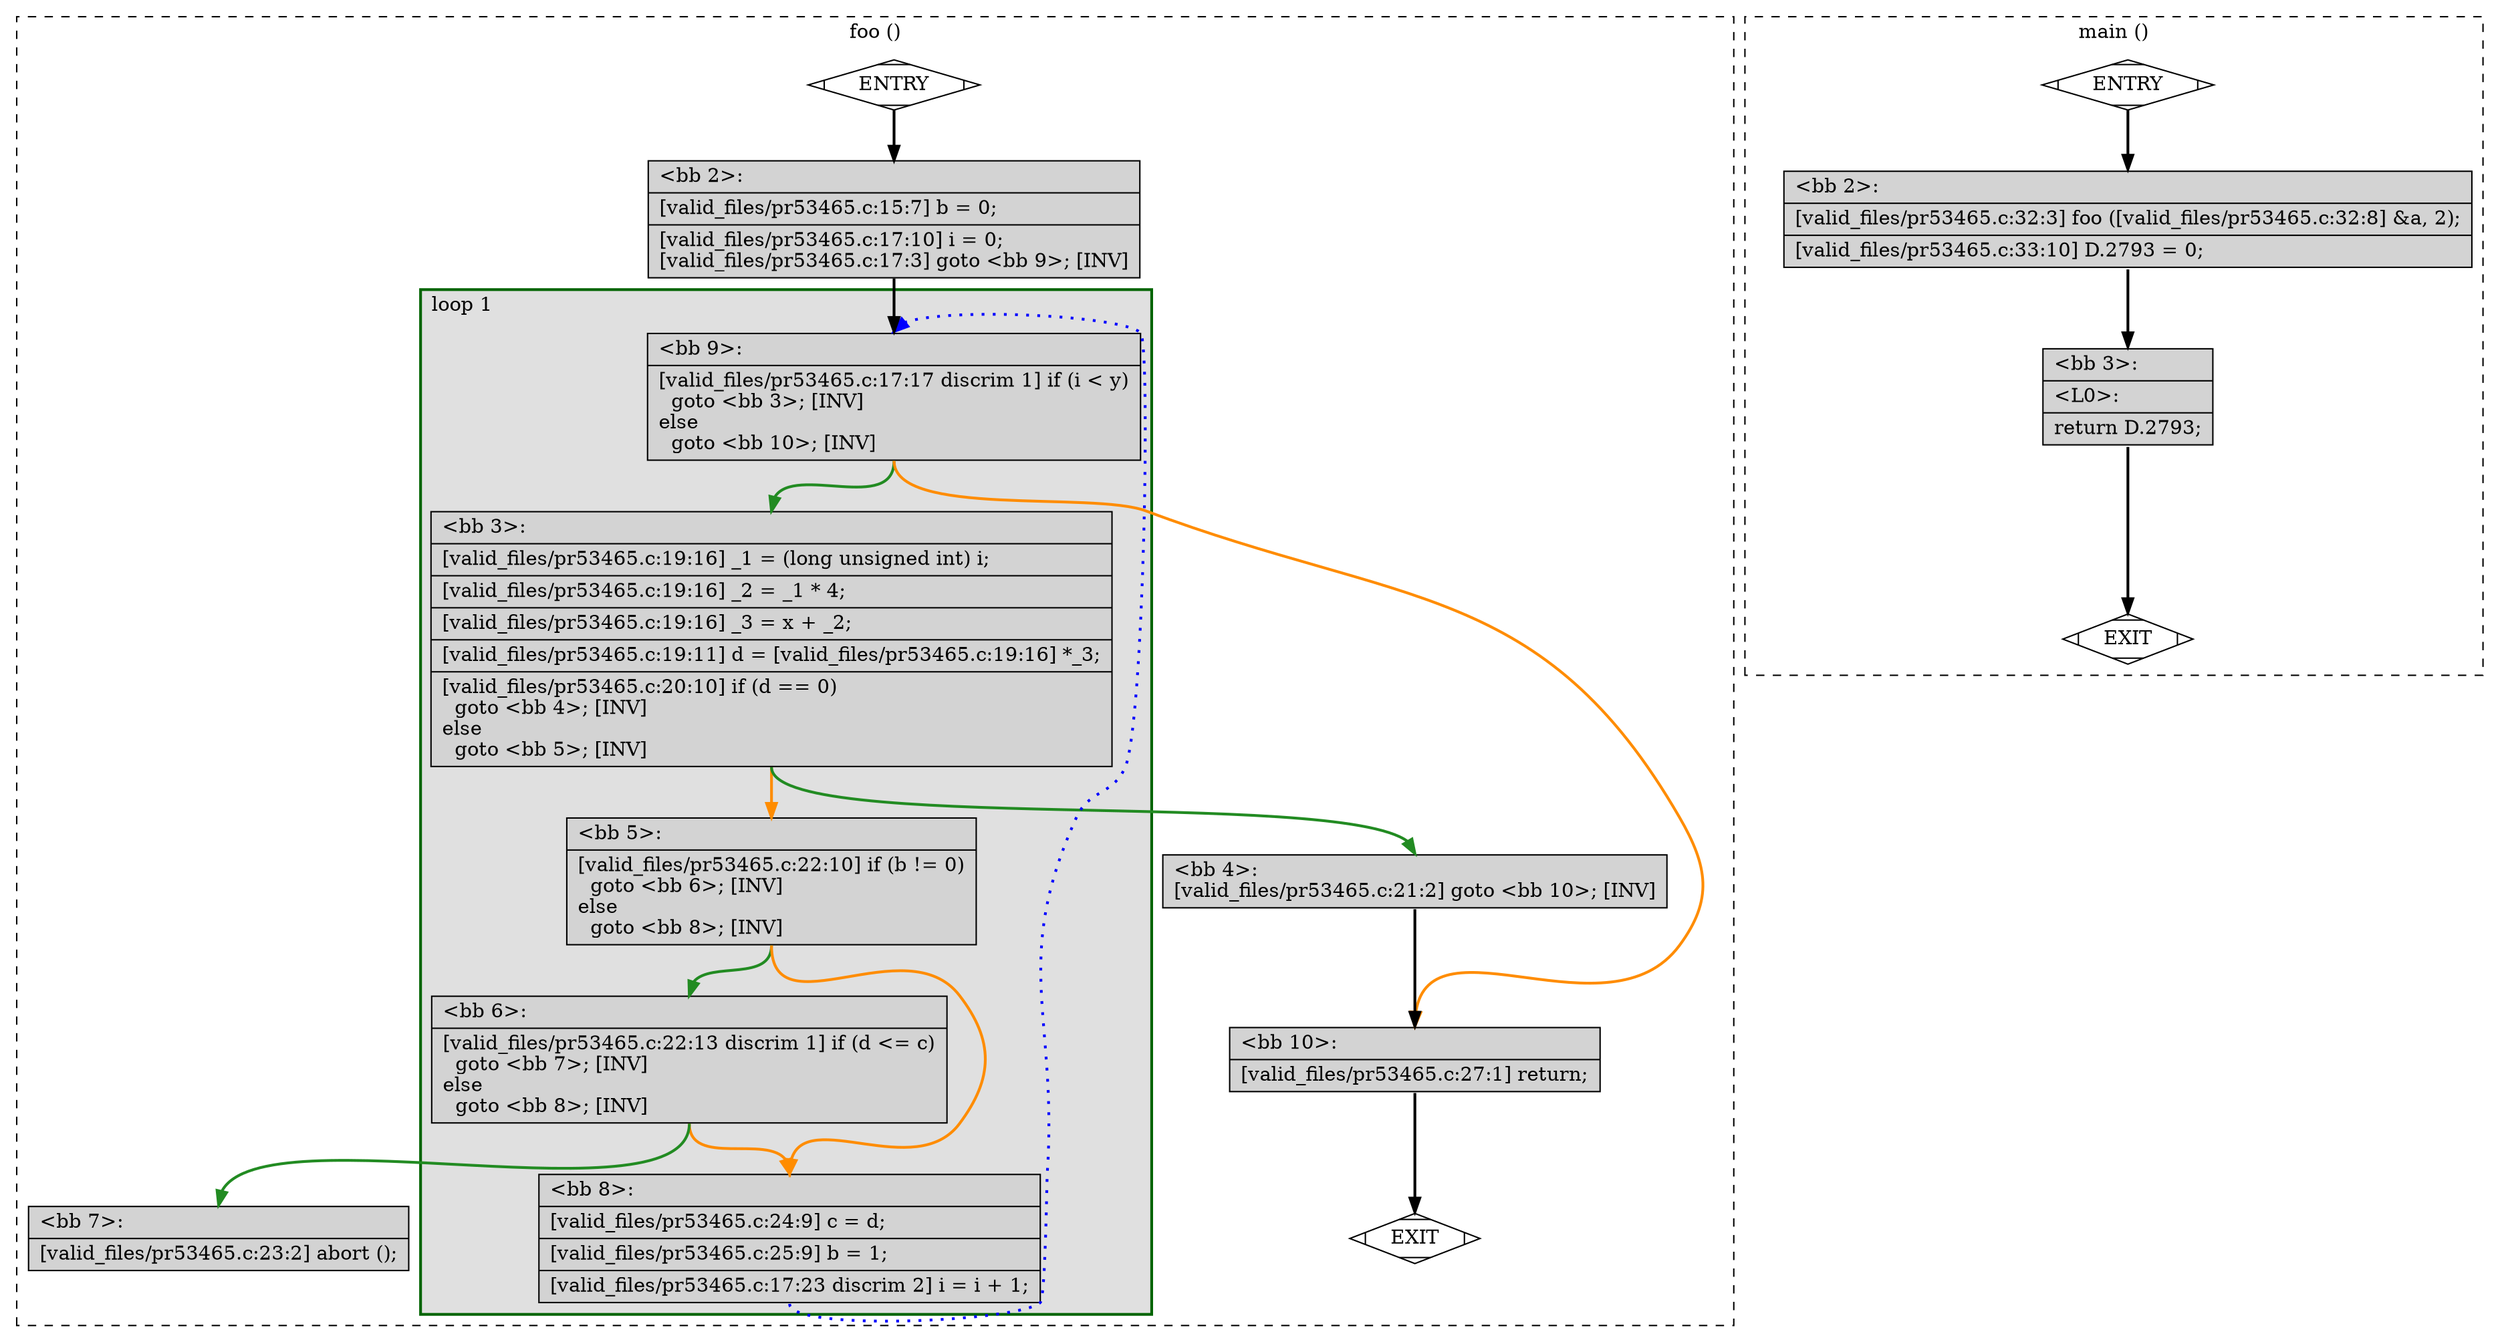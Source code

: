 digraph "a-pr53465.c.015t.cfg" {
overlap=false;
subgraph "cluster_foo" {
	style="dashed";
	color="black";
	label="foo ()";
	subgraph cluster_0_1 {
	style="filled";
	color="darkgreen";
	fillcolor="grey88";
	label="loop 1";
	labeljust=l;
	penwidth=2;
	fn_0_basic_block_9 [shape=record,style=filled,fillcolor=lightgrey,label="{\<bb\ 9\>:\l\
|[valid_files/pr53465.c:17:17\ discrim\ 1]\ if\ (i\ \<\ y)\l\
\ \ goto\ \<bb\ 3\>;\ [INV]\l\
else\l\
\ \ goto\ \<bb\ 10\>;\ [INV]\l\
}"];

	fn_0_basic_block_3 [shape=record,style=filled,fillcolor=lightgrey,label="{\<bb\ 3\>:\l\
|[valid_files/pr53465.c:19:16]\ _1\ =\ (long\ unsigned\ int)\ i;\l\
|[valid_files/pr53465.c:19:16]\ _2\ =\ _1\ *\ 4;\l\
|[valid_files/pr53465.c:19:16]\ _3\ =\ x\ +\ _2;\l\
|[valid_files/pr53465.c:19:11]\ d\ =\ [valid_files/pr53465.c:19:16]\ *_3;\l\
|[valid_files/pr53465.c:20:10]\ if\ (d\ ==\ 0)\l\
\ \ goto\ \<bb\ 4\>;\ [INV]\l\
else\l\
\ \ goto\ \<bb\ 5\>;\ [INV]\l\
}"];

	fn_0_basic_block_5 [shape=record,style=filled,fillcolor=lightgrey,label="{\<bb\ 5\>:\l\
|[valid_files/pr53465.c:22:10]\ if\ (b\ !=\ 0)\l\
\ \ goto\ \<bb\ 6\>;\ [INV]\l\
else\l\
\ \ goto\ \<bb\ 8\>;\ [INV]\l\
}"];

	fn_0_basic_block_6 [shape=record,style=filled,fillcolor=lightgrey,label="{\<bb\ 6\>:\l\
|[valid_files/pr53465.c:22:13\ discrim\ 1]\ if\ (d\ \<=\ c)\l\
\ \ goto\ \<bb\ 7\>;\ [INV]\l\
else\l\
\ \ goto\ \<bb\ 8\>;\ [INV]\l\
}"];

	fn_0_basic_block_8 [shape=record,style=filled,fillcolor=lightgrey,label="{\<bb\ 8\>:\l\
|[valid_files/pr53465.c:24:9]\ c\ =\ d;\l\
|[valid_files/pr53465.c:25:9]\ b\ =\ 1;\l\
|[valid_files/pr53465.c:17:23\ discrim\ 2]\ i\ =\ i\ +\ 1;\l\
}"];

	}
	fn_0_basic_block_0 [shape=Mdiamond,style=filled,fillcolor=white,label="ENTRY"];

	fn_0_basic_block_1 [shape=Mdiamond,style=filled,fillcolor=white,label="EXIT"];

	fn_0_basic_block_2 [shape=record,style=filled,fillcolor=lightgrey,label="{\<bb\ 2\>:\l\
|[valid_files/pr53465.c:15:7]\ b\ =\ 0;\l\
|[valid_files/pr53465.c:17:10]\ i\ =\ 0;\l\
[valid_files/pr53465.c:17:3]\ goto\ \<bb\ 9\>;\ [INV]\l\
}"];

	fn_0_basic_block_4 [shape=record,style=filled,fillcolor=lightgrey,label="{\<bb\ 4\>:\l\
[valid_files/pr53465.c:21:2]\ goto\ \<bb\ 10\>;\ [INV]\l\
}"];

	fn_0_basic_block_7 [shape=record,style=filled,fillcolor=lightgrey,label="{\<bb\ 7\>:\l\
|[valid_files/pr53465.c:23:2]\ abort\ ();\l\
}"];

	fn_0_basic_block_10 [shape=record,style=filled,fillcolor=lightgrey,label="{\<bb\ 10\>:\l\
|[valid_files/pr53465.c:27:1]\ return;\l\
}"];

	fn_0_basic_block_0:s -> fn_0_basic_block_2:n [style="solid,bold",color=black,weight=100,constraint=true];
	fn_0_basic_block_2:s -> fn_0_basic_block_9:n [style="solid,bold",color=black,weight=100,constraint=true];
	fn_0_basic_block_3:s -> fn_0_basic_block_4:n [style="solid,bold",color=forestgreen,weight=10,constraint=true];
	fn_0_basic_block_3:s -> fn_0_basic_block_5:n [style="solid,bold",color=darkorange,weight=10,constraint=true];
	fn_0_basic_block_4:s -> fn_0_basic_block_10:n [style="solid,bold",color=black,weight=100,constraint=true];
	fn_0_basic_block_5:s -> fn_0_basic_block_6:n [style="solid,bold",color=forestgreen,weight=10,constraint=true];
	fn_0_basic_block_5:s -> fn_0_basic_block_8:n [style="solid,bold",color=darkorange,weight=10,constraint=true];
	fn_0_basic_block_6:s -> fn_0_basic_block_7:n [style="solid,bold",color=forestgreen,weight=10,constraint=true];
	fn_0_basic_block_6:s -> fn_0_basic_block_8:n [style="solid,bold",color=darkorange,weight=10,constraint=true];
	fn_0_basic_block_8:s -> fn_0_basic_block_9:n [style="dotted,bold",color=blue,weight=10,constraint=false];
	fn_0_basic_block_9:s -> fn_0_basic_block_3:n [style="solid,bold",color=forestgreen,weight=10,constraint=true];
	fn_0_basic_block_9:s -> fn_0_basic_block_10:n [style="solid,bold",color=darkorange,weight=10,constraint=true];
	fn_0_basic_block_10:s -> fn_0_basic_block_1:n [style="solid,bold",color=black,weight=10,constraint=true];
	fn_0_basic_block_0:s -> fn_0_basic_block_1:n [style="invis",constraint=true];
}
subgraph "cluster_main" {
	style="dashed";
	color="black";
	label="main ()";
	fn_1_basic_block_0 [shape=Mdiamond,style=filled,fillcolor=white,label="ENTRY"];

	fn_1_basic_block_1 [shape=Mdiamond,style=filled,fillcolor=white,label="EXIT"];

	fn_1_basic_block_2 [shape=record,style=filled,fillcolor=lightgrey,label="{\<bb\ 2\>:\l\
|[valid_files/pr53465.c:32:3]\ foo\ ([valid_files/pr53465.c:32:8]\ &a,\ 2);\l\
|[valid_files/pr53465.c:33:10]\ D.2793\ =\ 0;\l\
}"];

	fn_1_basic_block_3 [shape=record,style=filled,fillcolor=lightgrey,label="{\<bb\ 3\>:\l\
|\<L0\>:\l\
|return\ D.2793;\l\
}"];

	fn_1_basic_block_0:s -> fn_1_basic_block_2:n [style="solid,bold",color=black,weight=100,constraint=true];
	fn_1_basic_block_2:s -> fn_1_basic_block_3:n [style="solid,bold",color=black,weight=100,constraint=true];
	fn_1_basic_block_3:s -> fn_1_basic_block_1:n [style="solid,bold",color=black,weight=10,constraint=true];
	fn_1_basic_block_0:s -> fn_1_basic_block_1:n [style="invis",constraint=true];
}
}
